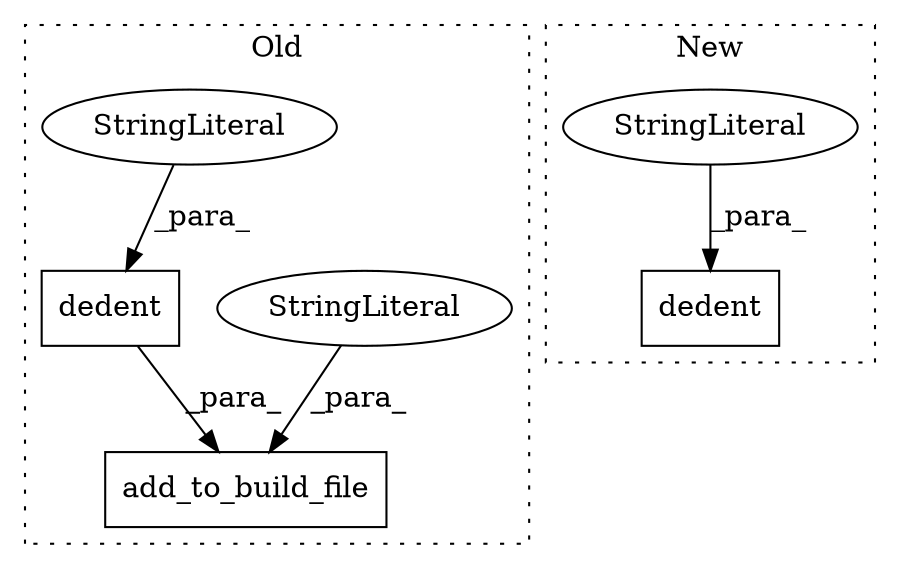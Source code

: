 digraph G {
subgraph cluster0 {
1 [label="add_to_build_file" a="32" s="641,885" l="18,1" shape="box"];
3 [label="dedent" a="32" s="665,884" l="7,1" shape="box"];
4 [label="StringLiteral" a="45" s="659" l="5" shape="ellipse"];
6 [label="StringLiteral" a="45" s="672" l="212" shape="ellipse"];
label = "Old";
style="dotted";
}
subgraph cluster1 {
2 [label="dedent" a="32" s="1202,1393" l="7,1" shape="box"];
5 [label="StringLiteral" a="45" s="1209" l="184" shape="ellipse"];
label = "New";
style="dotted";
}
3 -> 1 [label="_para_"];
4 -> 1 [label="_para_"];
5 -> 2 [label="_para_"];
6 -> 3 [label="_para_"];
}